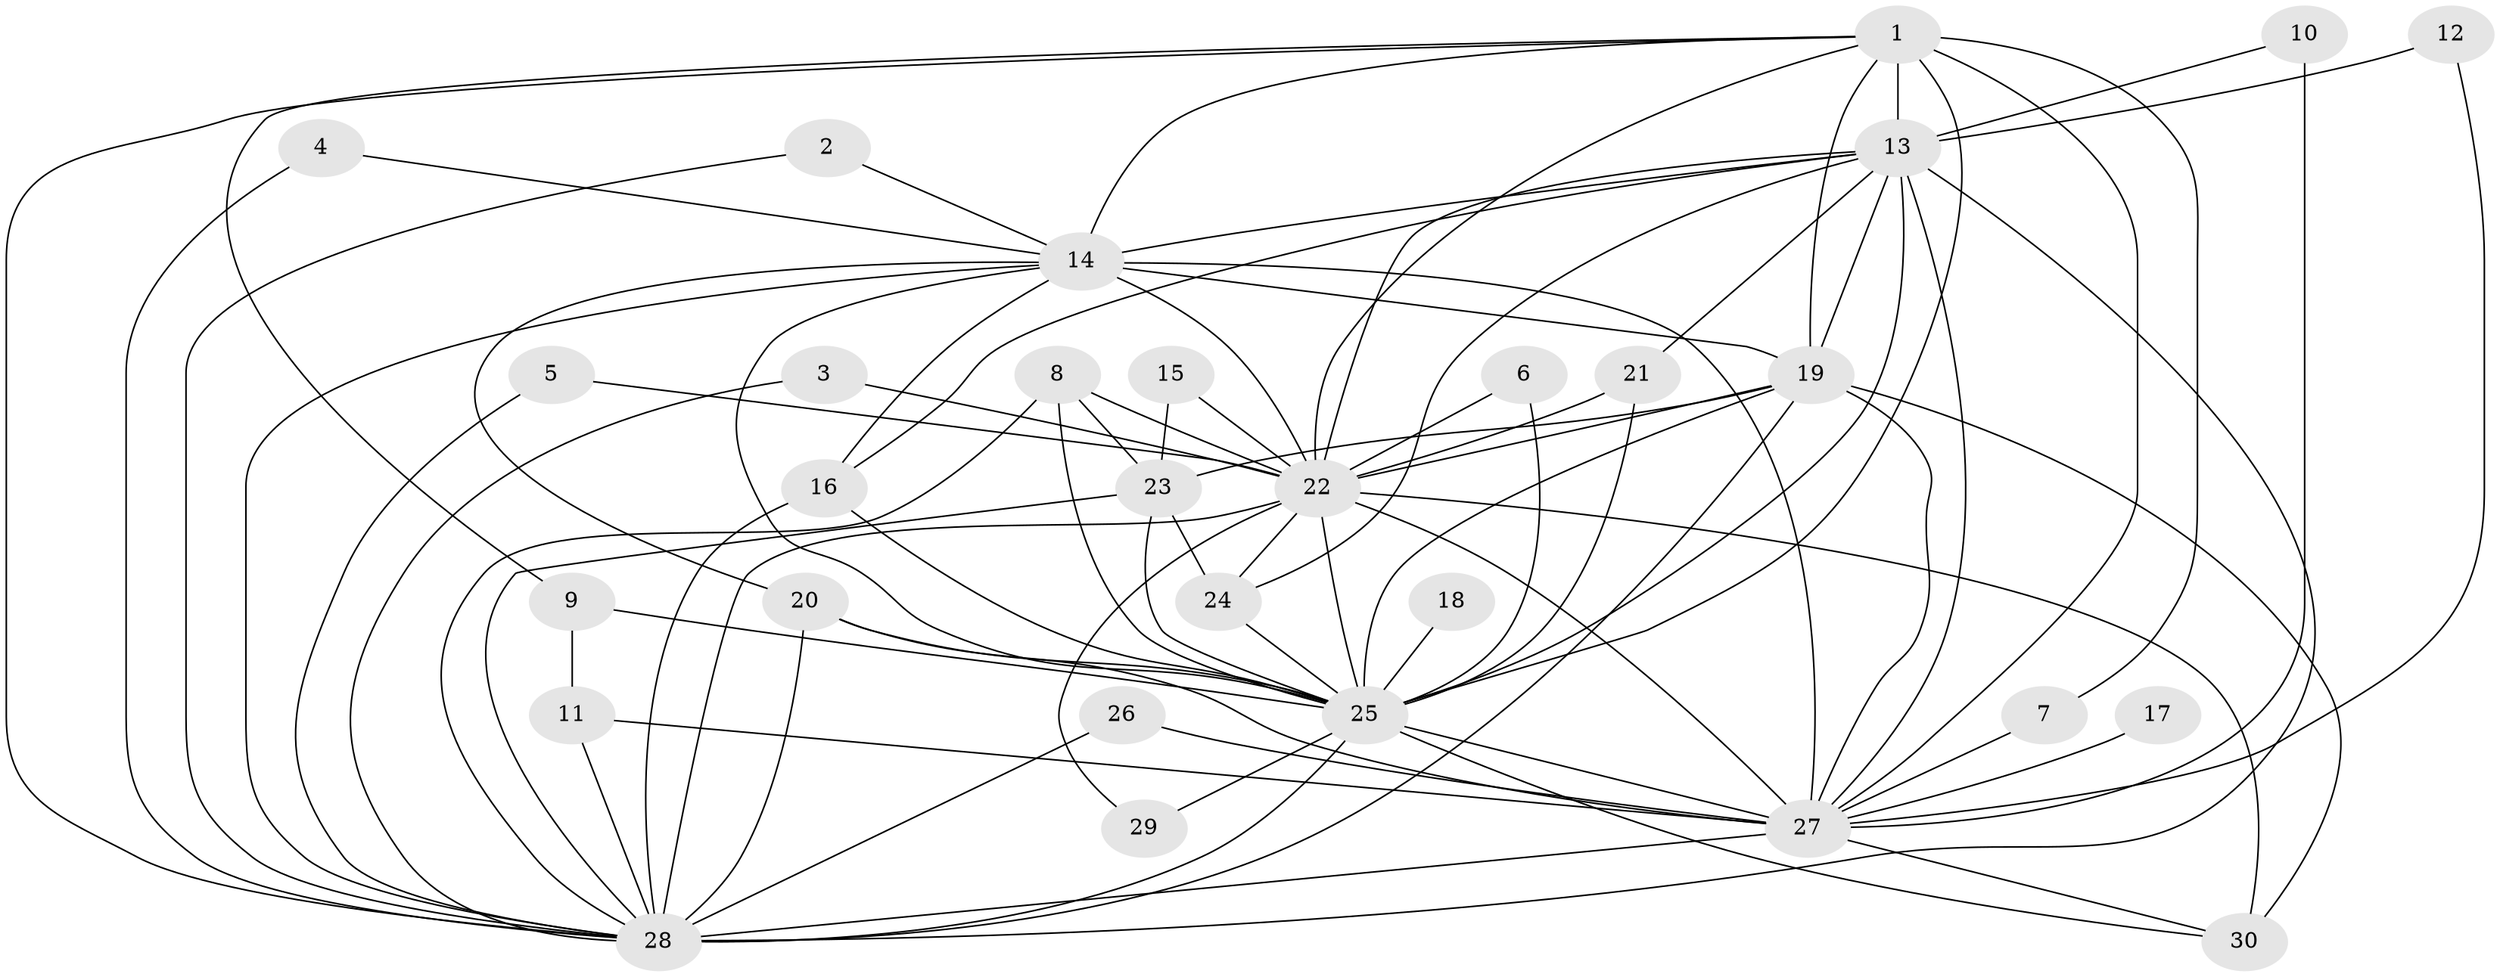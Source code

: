 // original degree distribution, {11: 0.03225806451612903, 18: 0.016129032258064516, 17: 0.016129032258064516, 16: 0.016129032258064516, 14: 0.03225806451612903, 23: 0.016129032258064516, 22: 0.03225806451612903, 2: 0.5806451612903226, 4: 0.11290322580645161, 3: 0.12903225806451613, 6: 0.016129032258064516}
// Generated by graph-tools (version 1.1) at 2025/49/03/09/25 03:49:38]
// undirected, 30 vertices, 83 edges
graph export_dot {
graph [start="1"]
  node [color=gray90,style=filled];
  1;
  2;
  3;
  4;
  5;
  6;
  7;
  8;
  9;
  10;
  11;
  12;
  13;
  14;
  15;
  16;
  17;
  18;
  19;
  20;
  21;
  22;
  23;
  24;
  25;
  26;
  27;
  28;
  29;
  30;
  1 -- 7 [weight=1.0];
  1 -- 9 [weight=1.0];
  1 -- 13 [weight=1.0];
  1 -- 14 [weight=1.0];
  1 -- 19 [weight=1.0];
  1 -- 22 [weight=1.0];
  1 -- 25 [weight=2.0];
  1 -- 27 [weight=2.0];
  1 -- 28 [weight=1.0];
  2 -- 14 [weight=1.0];
  2 -- 28 [weight=1.0];
  3 -- 22 [weight=1.0];
  3 -- 28 [weight=1.0];
  4 -- 14 [weight=1.0];
  4 -- 28 [weight=1.0];
  5 -- 22 [weight=1.0];
  5 -- 28 [weight=1.0];
  6 -- 22 [weight=1.0];
  6 -- 25 [weight=2.0];
  7 -- 27 [weight=2.0];
  8 -- 22 [weight=1.0];
  8 -- 23 [weight=1.0];
  8 -- 25 [weight=1.0];
  8 -- 28 [weight=1.0];
  9 -- 11 [weight=1.0];
  9 -- 25 [weight=1.0];
  10 -- 13 [weight=1.0];
  10 -- 27 [weight=2.0];
  11 -- 27 [weight=1.0];
  11 -- 28 [weight=2.0];
  12 -- 13 [weight=1.0];
  12 -- 27 [weight=1.0];
  13 -- 14 [weight=2.0];
  13 -- 16 [weight=1.0];
  13 -- 19 [weight=1.0];
  13 -- 21 [weight=1.0];
  13 -- 22 [weight=1.0];
  13 -- 24 [weight=1.0];
  13 -- 25 [weight=3.0];
  13 -- 27 [weight=3.0];
  13 -- 28 [weight=2.0];
  14 -- 16 [weight=1.0];
  14 -- 19 [weight=1.0];
  14 -- 20 [weight=1.0];
  14 -- 22 [weight=1.0];
  14 -- 25 [weight=2.0];
  14 -- 27 [weight=2.0];
  14 -- 28 [weight=1.0];
  15 -- 22 [weight=1.0];
  15 -- 23 [weight=1.0];
  16 -- 25 [weight=1.0];
  16 -- 28 [weight=1.0];
  17 -- 27 [weight=1.0];
  18 -- 25 [weight=2.0];
  19 -- 22 [weight=1.0];
  19 -- 23 [weight=1.0];
  19 -- 25 [weight=2.0];
  19 -- 27 [weight=2.0];
  19 -- 28 [weight=1.0];
  19 -- 30 [weight=1.0];
  20 -- 25 [weight=1.0];
  20 -- 27 [weight=1.0];
  20 -- 28 [weight=1.0];
  21 -- 22 [weight=2.0];
  21 -- 25 [weight=1.0];
  22 -- 24 [weight=1.0];
  22 -- 25 [weight=2.0];
  22 -- 27 [weight=3.0];
  22 -- 28 [weight=1.0];
  22 -- 29 [weight=1.0];
  22 -- 30 [weight=2.0];
  23 -- 24 [weight=1.0];
  23 -- 25 [weight=1.0];
  23 -- 28 [weight=2.0];
  24 -- 25 [weight=1.0];
  25 -- 27 [weight=4.0];
  25 -- 28 [weight=3.0];
  25 -- 29 [weight=1.0];
  25 -- 30 [weight=1.0];
  26 -- 27 [weight=1.0];
  26 -- 28 [weight=1.0];
  27 -- 28 [weight=2.0];
  27 -- 30 [weight=1.0];
}
